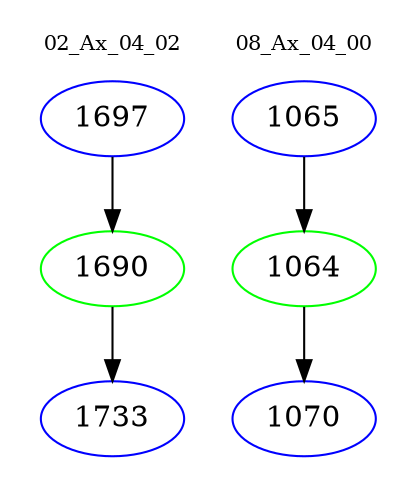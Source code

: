 digraph{
subgraph cluster_0 {
color = white
label = "02_Ax_04_02";
fontsize=10;
T0_1697 [label="1697", color="blue"]
T0_1697 -> T0_1690 [color="black"]
T0_1690 [label="1690", color="green"]
T0_1690 -> T0_1733 [color="black"]
T0_1733 [label="1733", color="blue"]
}
subgraph cluster_1 {
color = white
label = "08_Ax_04_00";
fontsize=10;
T1_1065 [label="1065", color="blue"]
T1_1065 -> T1_1064 [color="black"]
T1_1064 [label="1064", color="green"]
T1_1064 -> T1_1070 [color="black"]
T1_1070 [label="1070", color="blue"]
}
}
